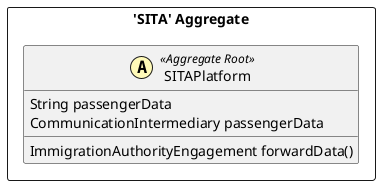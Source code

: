 @startuml

skinparam componentStyle uml2

package "'SITA' Aggregate" <<Rectangle>> {
	class SITAPlatform <<(A,#fffab8) Aggregate Root>> {
		String passengerData
		CommunicationIntermediary passengerData
		ImmigrationAuthorityEngagement forwardData()
	}
}


@enduml
